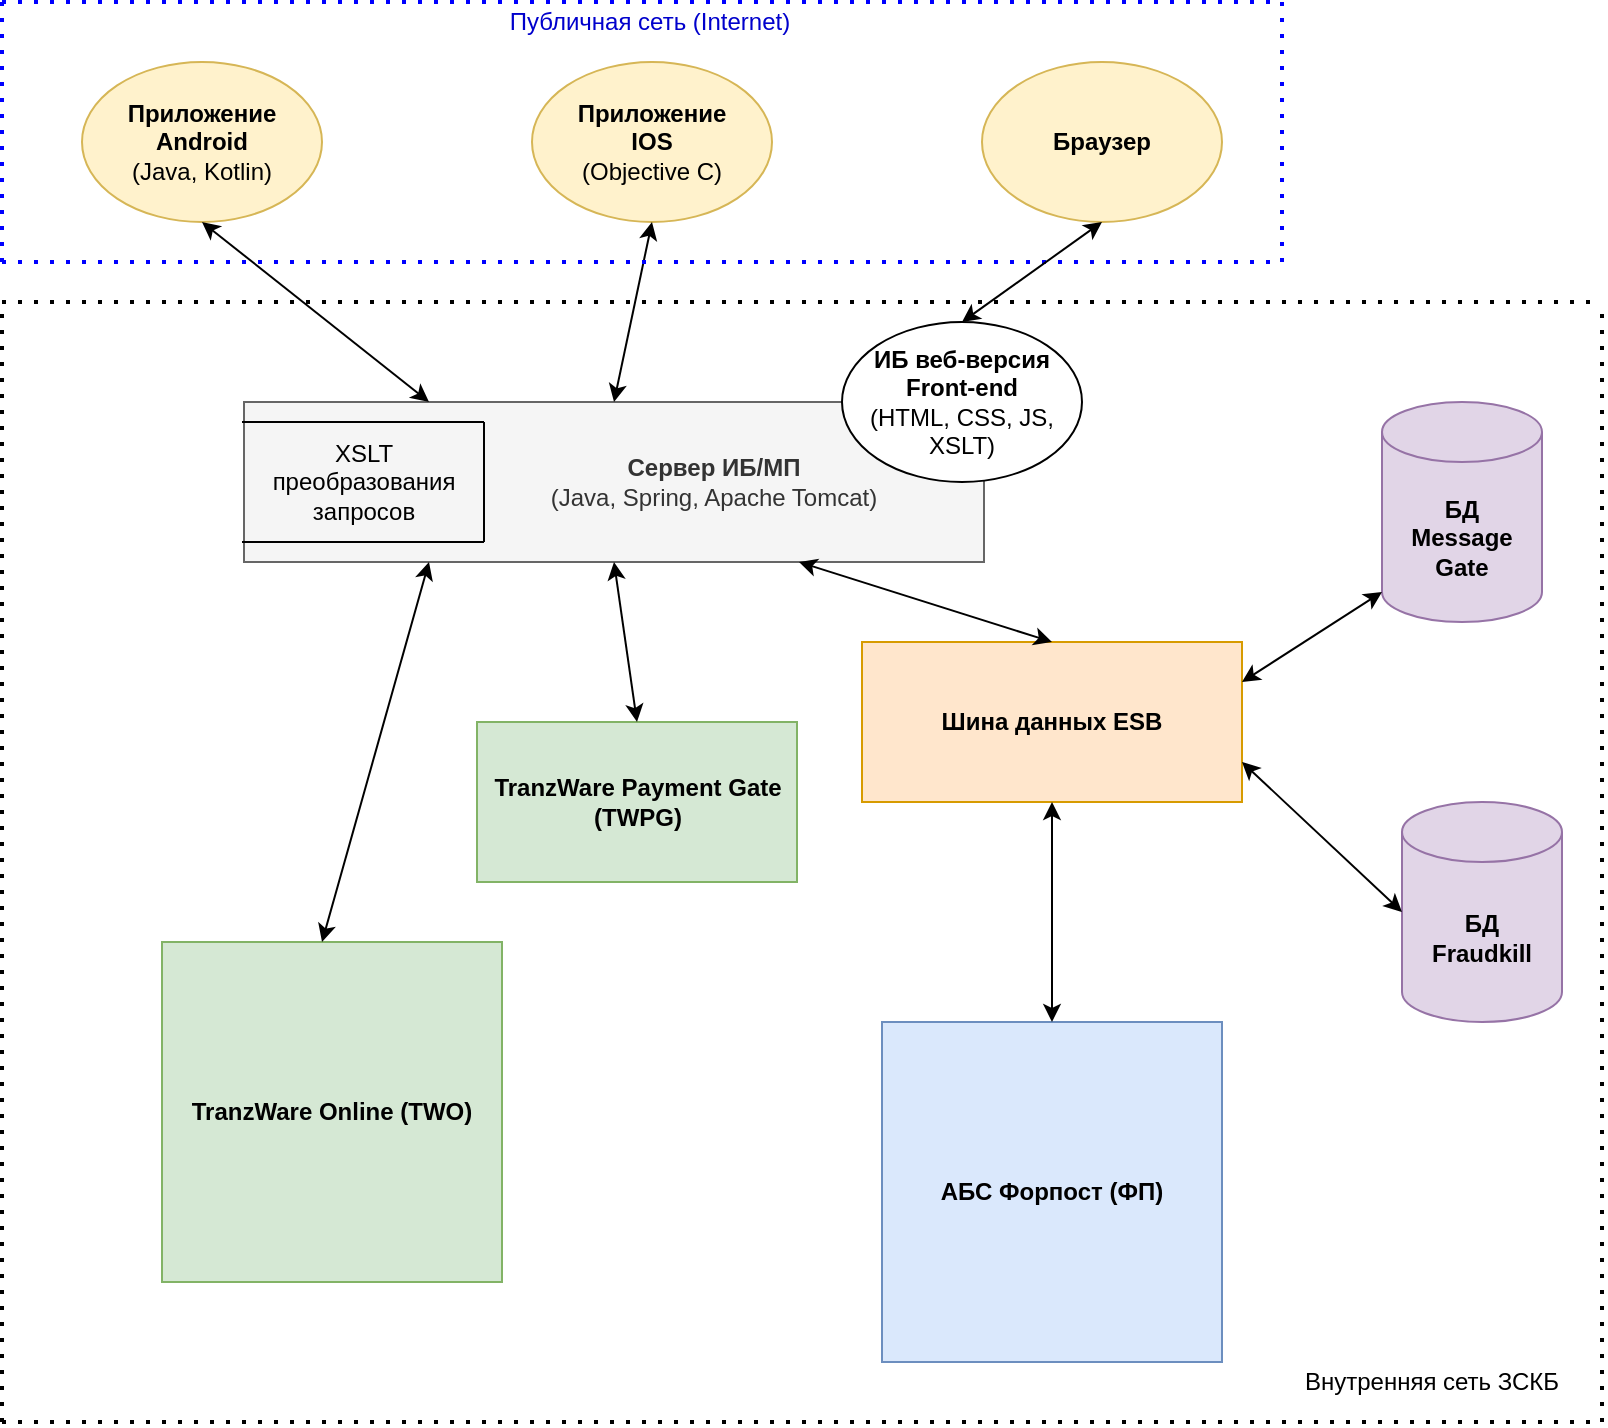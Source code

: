 <mxfile version="14.3.0" type="github">
  <diagram id="o-8jJQwRNSZP8_r5qZx2" name="Страница 1">
    <mxGraphModel dx="1038" dy="547" grid="1" gridSize="10" guides="1" tooltips="1" connect="1" arrows="1" fold="1" page="1" pageScale="1" pageWidth="850" pageHeight="1100" math="0" shadow="0">
      <root>
        <mxCell id="0" />
        <mxCell id="1" parent="0" />
        <mxCell id="HoSw1rWqRXUjWcolSCxQ-2" value="&lt;b&gt;Приложение&lt;br&gt;Android&lt;/b&gt;&lt;br&gt;(Java, Kotlin)" style="ellipse;whiteSpace=wrap;html=1;fillColor=#fff2cc;strokeColor=#d6b656;" parent="1" vertex="1">
          <mxGeometry x="80" y="40" width="120" height="80" as="geometry" />
        </mxCell>
        <mxCell id="HoSw1rWqRXUjWcolSCxQ-3" value="&lt;b&gt;Приложение&lt;br&gt;IOS&lt;/b&gt;&lt;br&gt;(Objective C)" style="ellipse;whiteSpace=wrap;html=1;fillColor=#fff2cc;strokeColor=#d6b656;" parent="1" vertex="1">
          <mxGeometry x="305" y="40" width="120" height="80" as="geometry" />
        </mxCell>
        <mxCell id="HoSw1rWqRXUjWcolSCxQ-6" value="&lt;b&gt;Сервер ИБ/МП&lt;/b&gt;&lt;br&gt;(Java, Spring, Apache Tomcat)" style="rounded=0;whiteSpace=wrap;html=1;align=center;spacingLeft=100;spacingBottom=0;fillColor=#f5f5f5;strokeColor=#666666;fontColor=#333333;" parent="1" vertex="1">
          <mxGeometry x="161" y="210" width="370" height="80" as="geometry" />
        </mxCell>
        <mxCell id="HoSw1rWqRXUjWcolSCxQ-7" value="" style="endArrow=none;html=1;" parent="1" edge="1">
          <mxGeometry width="50" height="50" relative="1" as="geometry">
            <mxPoint x="281" y="280" as="sourcePoint" />
            <mxPoint x="281" y="220" as="targetPoint" />
          </mxGeometry>
        </mxCell>
        <mxCell id="HoSw1rWqRXUjWcolSCxQ-8" value="XSLT преобразования запросов" style="text;html=1;strokeColor=none;fillColor=none;align=center;verticalAlign=middle;whiteSpace=wrap;rounded=0;" parent="1" vertex="1">
          <mxGeometry x="201" y="240" width="40" height="20" as="geometry" />
        </mxCell>
        <mxCell id="HoSw1rWqRXUjWcolSCxQ-4" value="&lt;b&gt;ИБ веб-версия Front-end&lt;/b&gt;&lt;br&gt;(HTML, CSS, JS, XSLT)" style="ellipse;whiteSpace=wrap;html=1;" parent="1" vertex="1">
          <mxGeometry x="460" y="170" width="120" height="80" as="geometry" />
        </mxCell>
        <mxCell id="HoSw1rWqRXUjWcolSCxQ-11" value="" style="endArrow=classic;startArrow=classic;html=1;exitX=0.25;exitY=0;exitDx=0;exitDy=0;" parent="1" source="HoSw1rWqRXUjWcolSCxQ-6" edge="1">
          <mxGeometry width="50" height="50" relative="1" as="geometry">
            <mxPoint x="90" y="170" as="sourcePoint" />
            <mxPoint x="140" y="120" as="targetPoint" />
          </mxGeometry>
        </mxCell>
        <mxCell id="HoSw1rWqRXUjWcolSCxQ-12" value="" style="endArrow=none;html=1;" parent="1" edge="1">
          <mxGeometry width="50" height="50" relative="1" as="geometry">
            <mxPoint x="160" y="280" as="sourcePoint" />
            <mxPoint x="281" y="280" as="targetPoint" />
          </mxGeometry>
        </mxCell>
        <mxCell id="HoSw1rWqRXUjWcolSCxQ-13" value="" style="endArrow=classic;startArrow=classic;html=1;exitX=0.5;exitY=0;exitDx=0;exitDy=0;entryX=0.5;entryY=1;entryDx=0;entryDy=0;" parent="1" source="HoSw1rWqRXUjWcolSCxQ-6" edge="1" target="HoSw1rWqRXUjWcolSCxQ-3">
          <mxGeometry width="50" height="50" relative="1" as="geometry">
            <mxPoint x="290" y="170" as="sourcePoint" />
            <mxPoint x="340" y="120" as="targetPoint" />
          </mxGeometry>
        </mxCell>
        <mxCell id="HoSw1rWqRXUjWcolSCxQ-14" value="&lt;b&gt;Шина данных ESB&lt;/b&gt;" style="rounded=0;whiteSpace=wrap;html=1;align=center;fillColor=#ffe6cc;strokeColor=#d79b00;" parent="1" vertex="1">
          <mxGeometry x="470" y="330" width="190" height="80" as="geometry" />
        </mxCell>
        <mxCell id="HoSw1rWqRXUjWcolSCxQ-15" value="&lt;b&gt;БД&lt;br&gt;Message Gate&lt;/b&gt;" style="shape=cylinder3;whiteSpace=wrap;html=1;boundedLbl=1;backgroundOutline=1;size=15;align=center;fillColor=#e1d5e7;strokeColor=#9673a6;" parent="1" vertex="1">
          <mxGeometry x="730" y="210" width="80" height="110" as="geometry" />
        </mxCell>
        <mxCell id="HoSw1rWqRXUjWcolSCxQ-17" value="&lt;b&gt;БД&lt;br&gt;Fraudkill&lt;/b&gt;" style="shape=cylinder3;whiteSpace=wrap;html=1;boundedLbl=1;backgroundOutline=1;size=15;align=center;fillColor=#e1d5e7;strokeColor=#9673a6;" parent="1" vertex="1">
          <mxGeometry x="740" y="410" width="80" height="110" as="geometry" />
        </mxCell>
        <mxCell id="HoSw1rWqRXUjWcolSCxQ-18" value="" style="endArrow=classic;startArrow=classic;html=1;entryX=0.75;entryY=1;entryDx=0;entryDy=0;exitX=0.5;exitY=0;exitDx=0;exitDy=0;" parent="1" source="HoSw1rWqRXUjWcolSCxQ-14" target="HoSw1rWqRXUjWcolSCxQ-6" edge="1">
          <mxGeometry width="50" height="50" relative="1" as="geometry">
            <mxPoint x="400" y="340" as="sourcePoint" />
            <mxPoint x="450" y="290" as="targetPoint" />
          </mxGeometry>
        </mxCell>
        <mxCell id="HoSw1rWqRXUjWcolSCxQ-19" value="" style="endArrow=classic;startArrow=classic;html=1;entryX=0;entryY=1;entryDx=0;entryDy=-15;entryPerimeter=0;exitX=1;exitY=0.25;exitDx=0;exitDy=0;" parent="1" source="HoSw1rWqRXUjWcolSCxQ-14" target="HoSw1rWqRXUjWcolSCxQ-15" edge="1">
          <mxGeometry width="50" height="50" relative="1" as="geometry">
            <mxPoint x="600" y="330" as="sourcePoint" />
            <mxPoint x="650" y="280" as="targetPoint" />
          </mxGeometry>
        </mxCell>
        <mxCell id="HoSw1rWqRXUjWcolSCxQ-20" value="" style="endArrow=classic;startArrow=classic;html=1;entryX=0;entryY=0.5;entryDx=0;entryDy=0;entryPerimeter=0;exitX=1;exitY=0.75;exitDx=0;exitDy=0;" parent="1" source="HoSw1rWqRXUjWcolSCxQ-14" target="HoSw1rWqRXUjWcolSCxQ-17" edge="1">
          <mxGeometry width="50" height="50" relative="1" as="geometry">
            <mxPoint x="662" y="400" as="sourcePoint" />
            <mxPoint x="740" y="350" as="targetPoint" />
          </mxGeometry>
        </mxCell>
        <mxCell id="HoSw1rWqRXUjWcolSCxQ-21" value="&lt;b&gt;АБС Форпост (ФП)&lt;/b&gt;" style="whiteSpace=wrap;html=1;aspect=fixed;align=center;fillColor=#dae8fc;strokeColor=#6c8ebf;" parent="1" vertex="1">
          <mxGeometry x="480" y="520" width="170" height="170" as="geometry" />
        </mxCell>
        <mxCell id="HoSw1rWqRXUjWcolSCxQ-22" value="&lt;b&gt;&lt;span style=&quot;color: rgba(0 , 0 , 0 , 0) ; font-family: monospace ; font-size: 0px&quot;&gt;%3CmxGraphModel%3E%3Croot%3E%3CmxCell%20id%3D%220%22%2F%3E%3CmxCell%20id%3D%221%22%20parent%3D%220%22%2F%3E%3CmxCell%20id%3D%222%22%20value%3D%22%D0%90%D0%91%D0%A1%20ForPost%22%20style%3D%22whiteSpace%3Dwrap%3Bhtml%3D1%3Baspect%3Dfixed%3Balign%3Dcenter%3B%22%20vertex%3D%221%22%20parent%3D%221%22%3E%3CmxGeometry%20x%3D%22560%22%20y%3D%22480%22%20width%3D%22170%22%20height%3D%22170%22%20as%3D%22geometry%22%2F%3E%3C%2FmxCell%3E%3C%2Froot%3E%3C%2FmxGraphModel%3E&lt;/span&gt;TranzWare Online (TWO)&lt;/b&gt;" style="whiteSpace=wrap;html=1;aspect=fixed;align=center;fillColor=#d5e8d4;strokeColor=#82b366;" parent="1" vertex="1">
          <mxGeometry x="120" y="480" width="170" height="170" as="geometry" />
        </mxCell>
        <mxCell id="HoSw1rWqRXUjWcolSCxQ-23" value="" style="endArrow=classic;startArrow=classic;html=1;entryX=0.25;entryY=1;entryDx=0;entryDy=0;" parent="1" target="HoSw1rWqRXUjWcolSCxQ-6" edge="1">
          <mxGeometry width="50" height="50" relative="1" as="geometry">
            <mxPoint x="200" y="480" as="sourcePoint" />
            <mxPoint x="250" y="430" as="targetPoint" />
          </mxGeometry>
        </mxCell>
        <mxCell id="HoSw1rWqRXUjWcolSCxQ-24" value="" style="endArrow=classic;startArrow=classic;html=1;entryX=0.5;entryY=1;entryDx=0;entryDy=0;exitX=0.5;exitY=0;exitDx=0;exitDy=0;" parent="1" source="HoSw1rWqRXUjWcolSCxQ-21" target="HoSw1rWqRXUjWcolSCxQ-14" edge="1">
          <mxGeometry width="50" height="50" relative="1" as="geometry">
            <mxPoint x="400" y="540" as="sourcePoint" />
            <mxPoint x="450" y="490" as="targetPoint" />
          </mxGeometry>
        </mxCell>
        <mxCell id="HoSw1rWqRXUjWcolSCxQ-25" value="" style="endArrow=none;dashed=1;html=1;dashPattern=1 3;strokeWidth=2;" parent="1" edge="1">
          <mxGeometry width="50" height="50" relative="1" as="geometry">
            <mxPoint x="440" y="160" as="sourcePoint" />
            <mxPoint x="840" y="160" as="targetPoint" />
            <Array as="points">
              <mxPoint x="640" y="160" />
            </Array>
          </mxGeometry>
        </mxCell>
        <mxCell id="HoSw1rWqRXUjWcolSCxQ-26" value="" style="endArrow=none;dashed=1;html=1;dashPattern=1 3;strokeWidth=2;" parent="1" edge="1">
          <mxGeometry width="50" height="50" relative="1" as="geometry">
            <mxPoint x="40" y="160" as="sourcePoint" />
            <mxPoint x="440" y="160" as="targetPoint" />
          </mxGeometry>
        </mxCell>
        <mxCell id="HoSw1rWqRXUjWcolSCxQ-27" value="" style="endArrow=none;dashed=1;html=1;dashPattern=1 3;strokeWidth=2;" parent="1" edge="1">
          <mxGeometry width="50" height="50" relative="1" as="geometry">
            <mxPoint x="840" y="720" as="sourcePoint" />
            <mxPoint x="840" y="160" as="targetPoint" />
          </mxGeometry>
        </mxCell>
        <mxCell id="HoSw1rWqRXUjWcolSCxQ-28" value="" style="endArrow=none;dashed=1;html=1;dashPattern=1 3;strokeWidth=2;" parent="1" edge="1">
          <mxGeometry width="50" height="50" relative="1" as="geometry">
            <mxPoint x="40" y="720" as="sourcePoint" />
            <mxPoint x="840" y="720" as="targetPoint" />
          </mxGeometry>
        </mxCell>
        <mxCell id="HoSw1rWqRXUjWcolSCxQ-29" value="" style="endArrow=none;dashed=1;html=1;dashPattern=1 3;strokeWidth=2;" parent="1" edge="1">
          <mxGeometry width="50" height="50" relative="1" as="geometry">
            <mxPoint x="40" y="720" as="sourcePoint" />
            <mxPoint x="40" y="160" as="targetPoint" />
          </mxGeometry>
        </mxCell>
        <mxCell id="HoSw1rWqRXUjWcolSCxQ-30" value="Внутренняя сеть ЗСКБ" style="text;html=1;strokeColor=none;fillColor=none;align=center;verticalAlign=middle;whiteSpace=wrap;rounded=0;" parent="1" vertex="1">
          <mxGeometry x="680" y="690" width="150" height="20" as="geometry" />
        </mxCell>
        <mxCell id="HoSw1rWqRXUjWcolSCxQ-31" value="Публичная сеть (Internet)" style="text;html=1;strokeColor=none;fillColor=none;align=center;verticalAlign=middle;whiteSpace=wrap;rounded=0;fontColor=#0000CC;" parent="1" vertex="1">
          <mxGeometry x="290" y="10" width="147.5" height="20" as="geometry" />
        </mxCell>
        <mxCell id="HoSw1rWqRXUjWcolSCxQ-33" value="" style="endArrow=none;dashed=1;html=1;dashPattern=1 3;strokeWidth=2;fontColor=#0000FF;labelBorderColor=#0000FF;fillColor=#dae8fc;strokeColor=#0000FF;" parent="1" edge="1">
          <mxGeometry width="50" height="50" relative="1" as="geometry">
            <mxPoint x="40" y="10" as="sourcePoint" />
            <mxPoint x="680" y="10" as="targetPoint" />
          </mxGeometry>
        </mxCell>
        <mxCell id="HoSw1rWqRXUjWcolSCxQ-34" value="" style="endArrow=none;dashed=1;html=1;dashPattern=1 3;strokeWidth=2;fontColor=#0000FF;labelBorderColor=#0000FF;fillColor=#dae8fc;strokeColor=#0000FF;" parent="1" edge="1">
          <mxGeometry width="50" height="50" relative="1" as="geometry">
            <mxPoint x="40" y="10" as="sourcePoint" />
            <mxPoint x="40" y="140" as="targetPoint" />
          </mxGeometry>
        </mxCell>
        <mxCell id="HoSw1rWqRXUjWcolSCxQ-35" value="" style="endArrow=none;dashed=1;html=1;dashPattern=1 3;strokeWidth=2;fontColor=#0000FF;labelBorderColor=#0000FF;fillColor=#dae8fc;strokeColor=#0000FF;" parent="1" edge="1">
          <mxGeometry width="50" height="50" relative="1" as="geometry">
            <mxPoint x="40" y="140" as="sourcePoint" />
            <mxPoint x="680" y="140" as="targetPoint" />
          </mxGeometry>
        </mxCell>
        <mxCell id="HoSw1rWqRXUjWcolSCxQ-36" value="" style="endArrow=none;dashed=1;html=1;dashPattern=1 3;strokeWidth=2;fontColor=#0000FF;labelBorderColor=#0000FF;fillColor=#dae8fc;strokeColor=#0000FF;" parent="1" edge="1">
          <mxGeometry width="50" height="50" relative="1" as="geometry">
            <mxPoint x="680" y="140" as="sourcePoint" />
            <mxPoint x="680" y="10" as="targetPoint" />
          </mxGeometry>
        </mxCell>
        <mxCell id="6mSAr2f7txD2He6gnJ2v-2" value="" style="endArrow=none;html=1;fontColor=#0000CC;" edge="1" parent="1">
          <mxGeometry width="50" height="50" relative="1" as="geometry">
            <mxPoint x="160" y="220" as="sourcePoint" />
            <mxPoint x="281" y="220" as="targetPoint" />
          </mxGeometry>
        </mxCell>
        <mxCell id="6mSAr2f7txD2He6gnJ2v-4" value="&lt;b&gt;Браузер&lt;/b&gt;" style="ellipse;whiteSpace=wrap;html=1;fillColor=#fff2cc;strokeColor=#d6b656;" vertex="1" parent="1">
          <mxGeometry x="530" y="40" width="120" height="80" as="geometry" />
        </mxCell>
        <mxCell id="6mSAr2f7txD2He6gnJ2v-5" value="" style="endArrow=classic;startArrow=classic;html=1;strokeColor=#000000;fontColor=#0000CC;entryX=0.5;entryY=1;entryDx=0;entryDy=0;exitX=0.5;exitY=0;exitDx=0;exitDy=0;" edge="1" parent="1" source="HoSw1rWqRXUjWcolSCxQ-4" target="6mSAr2f7txD2He6gnJ2v-4">
          <mxGeometry width="50" height="50" relative="1" as="geometry">
            <mxPoint x="400" y="210" as="sourcePoint" />
            <mxPoint x="450" y="160" as="targetPoint" />
          </mxGeometry>
        </mxCell>
        <mxCell id="6mSAr2f7txD2He6gnJ2v-6" value="&lt;font color=&quot;#000000&quot;&gt;&lt;b&gt;TranzWare Payment Gate (TWPG)&lt;/b&gt;&lt;/font&gt;" style="rounded=0;whiteSpace=wrap;html=1;align=center;fillColor=#d5e8d4;strokeColor=#82b366;" vertex="1" parent="1">
          <mxGeometry x="277.5" y="370" width="160" height="80" as="geometry" />
        </mxCell>
        <mxCell id="6mSAr2f7txD2He6gnJ2v-8" value="" style="endArrow=classic;startArrow=classic;html=1;strokeColor=#000000;fontColor=#0000CC;entryX=0.5;entryY=1;entryDx=0;entryDy=0;exitX=0.5;exitY=0;exitDx=0;exitDy=0;" edge="1" parent="1" source="6mSAr2f7txD2He6gnJ2v-6" target="HoSw1rWqRXUjWcolSCxQ-6">
          <mxGeometry width="50" height="50" relative="1" as="geometry">
            <mxPoint x="400" y="430" as="sourcePoint" />
            <mxPoint x="450" y="380" as="targetPoint" />
          </mxGeometry>
        </mxCell>
      </root>
    </mxGraphModel>
  </diagram>
</mxfile>
